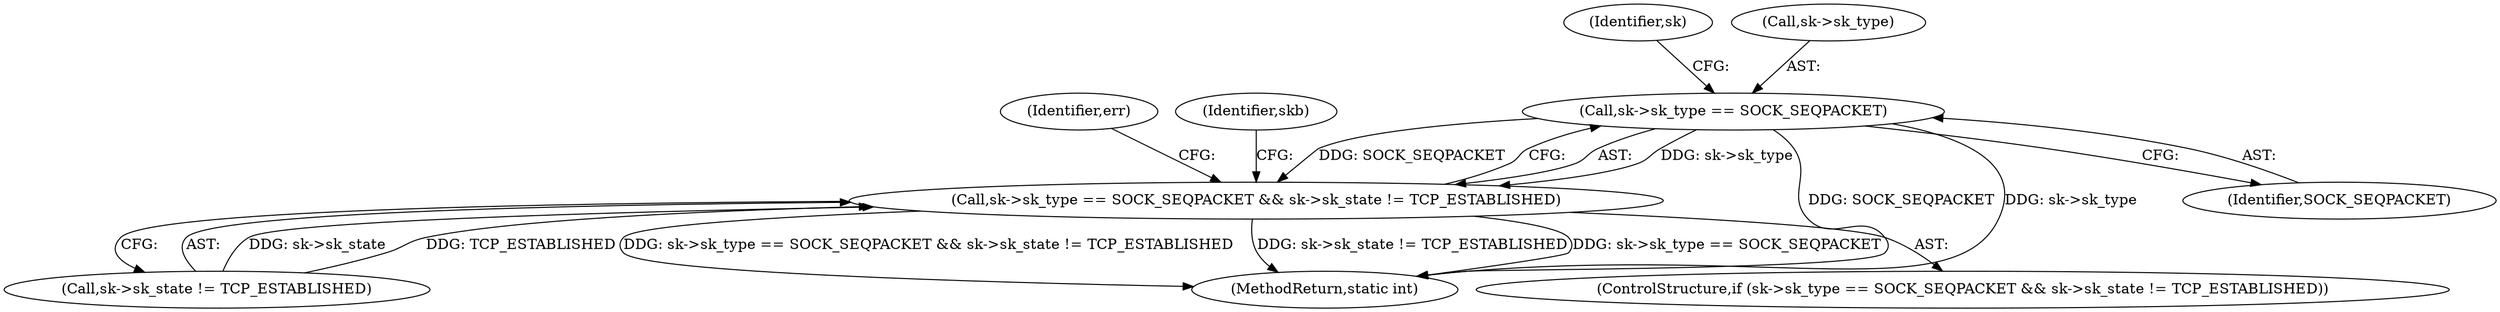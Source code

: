 digraph "0_linux_ef3313e84acbf349caecae942ab3ab731471f1a1@pointer" {
"1000127" [label="(Call,sk->sk_type == SOCK_SEQPACKET)"];
"1000126" [label="(Call,sk->sk_type == SOCK_SEQPACKET && sk->sk_state != TCP_ESTABLISHED)"];
"1000127" [label="(Call,sk->sk_type == SOCK_SEQPACKET)"];
"1000134" [label="(Identifier,sk)"];
"1000131" [label="(Identifier,SOCK_SEQPACKET)"];
"1000132" [label="(Call,sk->sk_state != TCP_ESTABLISHED)"];
"1000126" [label="(Call,sk->sk_type == SOCK_SEQPACKET && sk->sk_state != TCP_ESTABLISHED)"];
"1000311" [label="(MethodReturn,static int)"];
"1000139" [label="(Identifier,err)"];
"1000125" [label="(ControlStructure,if (sk->sk_type == SOCK_SEQPACKET && sk->sk_state != TCP_ESTABLISHED))"];
"1000128" [label="(Call,sk->sk_type)"];
"1000144" [label="(Identifier,skb)"];
"1000127" -> "1000126"  [label="AST: "];
"1000127" -> "1000131"  [label="CFG: "];
"1000128" -> "1000127"  [label="AST: "];
"1000131" -> "1000127"  [label="AST: "];
"1000134" -> "1000127"  [label="CFG: "];
"1000126" -> "1000127"  [label="CFG: "];
"1000127" -> "1000311"  [label="DDG: sk->sk_type"];
"1000127" -> "1000311"  [label="DDG: SOCK_SEQPACKET"];
"1000127" -> "1000126"  [label="DDG: sk->sk_type"];
"1000127" -> "1000126"  [label="DDG: SOCK_SEQPACKET"];
"1000126" -> "1000125"  [label="AST: "];
"1000126" -> "1000132"  [label="CFG: "];
"1000132" -> "1000126"  [label="AST: "];
"1000139" -> "1000126"  [label="CFG: "];
"1000144" -> "1000126"  [label="CFG: "];
"1000126" -> "1000311"  [label="DDG: sk->sk_type == SOCK_SEQPACKET && sk->sk_state != TCP_ESTABLISHED"];
"1000126" -> "1000311"  [label="DDG: sk->sk_state != TCP_ESTABLISHED"];
"1000126" -> "1000311"  [label="DDG: sk->sk_type == SOCK_SEQPACKET"];
"1000132" -> "1000126"  [label="DDG: sk->sk_state"];
"1000132" -> "1000126"  [label="DDG: TCP_ESTABLISHED"];
}
